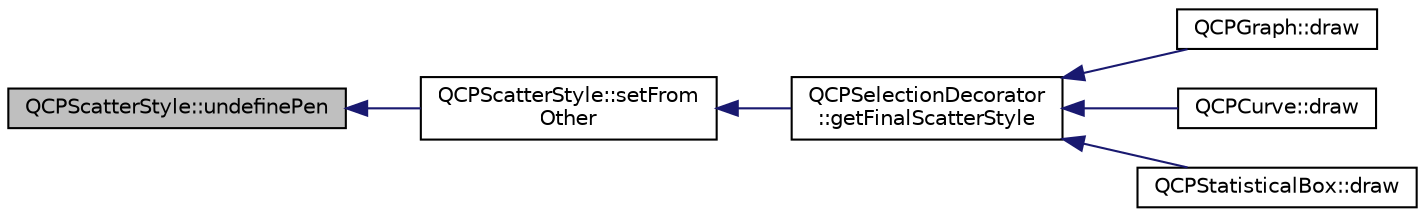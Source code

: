 digraph "QCPScatterStyle::undefinePen"
{
  edge [fontname="Helvetica",fontsize="10",labelfontname="Helvetica",labelfontsize="10"];
  node [fontname="Helvetica",fontsize="10",shape=record];
  rankdir="LR";
  Node189 [label="QCPScatterStyle::undefinePen",height=0.2,width=0.4,color="black", fillcolor="grey75", style="filled", fontcolor="black"];
  Node189 -> Node190 [dir="back",color="midnightblue",fontsize="10",style="solid",fontname="Helvetica"];
  Node190 [label="QCPScatterStyle::setFrom\lOther",height=0.2,width=0.4,color="black", fillcolor="white", style="filled",URL="$class_q_c_p_scatter_style.html#a7d59ba8864914f765817841089e436f1"];
  Node190 -> Node191 [dir="back",color="midnightblue",fontsize="10",style="solid",fontname="Helvetica"];
  Node191 [label="QCPSelectionDecorator\l::getFinalScatterStyle",height=0.2,width=0.4,color="black", fillcolor="white", style="filled",URL="$class_q_c_p_selection_decorator.html#a1277b373248896bc70e8cc1de96da9fa"];
  Node191 -> Node192 [dir="back",color="midnightblue",fontsize="10",style="solid",fontname="Helvetica"];
  Node192 [label="QCPGraph::draw",height=0.2,width=0.4,color="black", fillcolor="white", style="filled",URL="$class_q_c_p_graph.html#a2b0849598f06e834b43ce18cd13bcdc3"];
  Node191 -> Node193 [dir="back",color="midnightblue",fontsize="10",style="solid",fontname="Helvetica"];
  Node193 [label="QCPCurve::draw",height=0.2,width=0.4,color="black", fillcolor="white", style="filled",URL="$class_q_c_p_curve.html#ac199d41d23865cd68bd7b598308a4433"];
  Node191 -> Node194 [dir="back",color="midnightblue",fontsize="10",style="solid",fontname="Helvetica"];
  Node194 [label="QCPStatisticalBox::draw",height=0.2,width=0.4,color="black", fillcolor="white", style="filled",URL="$class_q_c_p_statistical_box.html#afcff35fa79728cfe10e80e0702014fea"];
}
